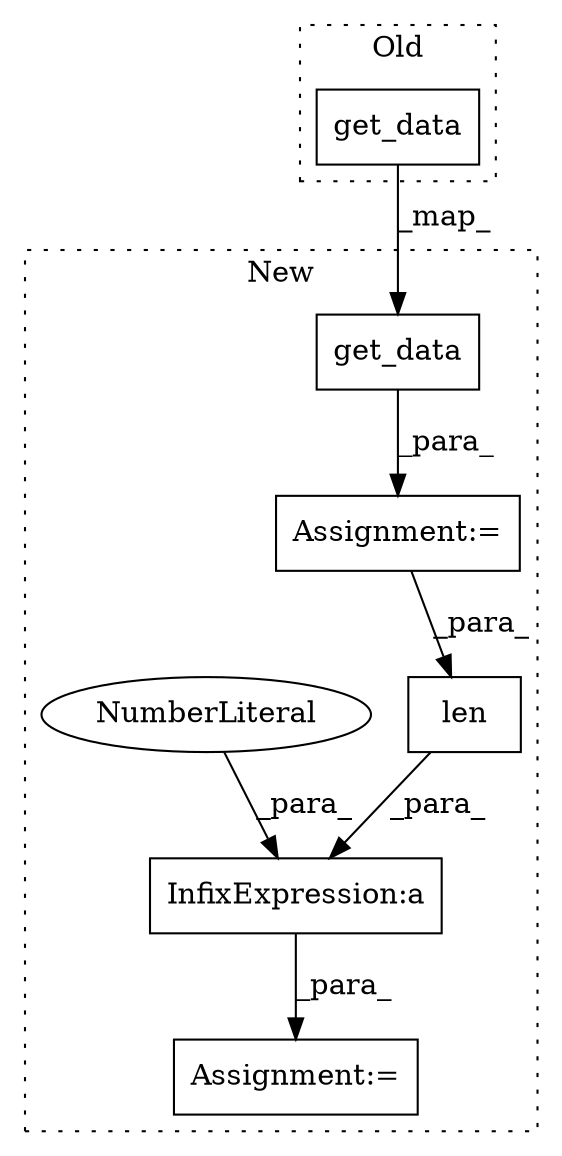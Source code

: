 digraph G {
subgraph cluster0 {
1 [label="get_data" a="32" s="2356" l="10" shape="box"];
label = "Old";
style="dotted";
}
subgraph cluster1 {
2 [label="get_data" a="32" s="2378" l="10" shape="box"];
3 [label="Assignment:=" a="7" s="2359" l="1" shape="box"];
4 [label="Assignment:=" a="7" s="2448" l="1" shape="box"];
5 [label="InfixExpression:a" a="27" s="2487" l="3" shape="box"];
6 [label="NumberLiteral" a="34" s="2490" l="1" shape="ellipse"];
7 [label="len" a="32" s="2477,2486" l="4,1" shape="box"];
label = "New";
style="dotted";
}
1 -> 2 [label="_map_"];
2 -> 3 [label="_para_"];
3 -> 7 [label="_para_"];
5 -> 4 [label="_para_"];
6 -> 5 [label="_para_"];
7 -> 5 [label="_para_"];
}